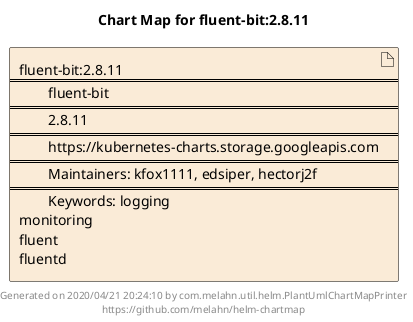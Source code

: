 @startuml
skinparam linetype ortho
skinparam backgroundColor white
skinparam usecaseBorderColor black
skinparam usecaseArrowColor LightSlateGray
skinparam artifactBorderColor black
skinparam artifactArrowColor LightSlateGray

title Chart Map for fluent-bit:2.8.11

'There is one referenced Helm Chart
artifact "fluent-bit:2.8.11\n====\n\tfluent-bit\n====\n\t2.8.11\n====\n\thttps://kubernetes-charts.storage.googleapis.com\n====\n\tMaintainers: kfox1111, edsiper, hectorj2f\n====\n\tKeywords: logging\nmonitoring\nfluent\nfluentd" as fluent_bit_2_8_11 #AntiqueWhite

'There are 0 referenced Docker Images

'Chart Dependencies

center footer Generated on 2020/04/21 20:24:10 by com.melahn.util.helm.PlantUmlChartMapPrinter\nhttps://github.com/melahn/helm-chartmap
@enduml
